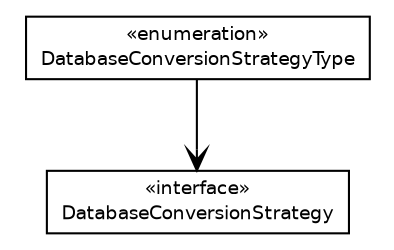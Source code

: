 #!/usr/local/bin/dot
#
# Class diagram 
# Generated by UMLGraph version R5_6 (http://www.umlgraph.org/)
#

digraph G {
	edge [fontname="Helvetica",fontsize=10,labelfontname="Helvetica",labelfontsize=10];
	node [fontname="Helvetica",fontsize=10,shape=plaintext];
	nodesep=0.25;
	ranksep=0.5;
	// net.ljcomputing.database.strategy.DatabaseConversionStrategy
	c134 [label=<<table title="net.ljcomputing.database.strategy.DatabaseConversionStrategy" border="0" cellborder="1" cellspacing="0" cellpadding="2" port="p" href="./DatabaseConversionStrategy.html">
		<tr><td><table border="0" cellspacing="0" cellpadding="1">
<tr><td align="center" balign="center"> &#171;interface&#187; </td></tr>
<tr><td align="center" balign="center"> DatabaseConversionStrategy </td></tr>
		</table></td></tr>
		</table>>, URL="./DatabaseConversionStrategy.html", fontname="Helvetica", fontcolor="black", fontsize=9.0];
	// net.ljcomputing.database.strategy.DatabaseConversionStrategyType
	c135 [label=<<table title="net.ljcomputing.database.strategy.DatabaseConversionStrategyType" border="0" cellborder="1" cellspacing="0" cellpadding="2" port="p" href="./DatabaseConversionStrategyType.html">
		<tr><td><table border="0" cellspacing="0" cellpadding="1">
<tr><td align="center" balign="center"> &#171;enumeration&#187; </td></tr>
<tr><td align="center" balign="center"> DatabaseConversionStrategyType </td></tr>
		</table></td></tr>
		</table>>, URL="./DatabaseConversionStrategyType.html", fontname="Helvetica", fontcolor="black", fontsize=9.0];
	// net.ljcomputing.database.strategy.DatabaseConversionStrategyType NAVASSOC net.ljcomputing.database.strategy.DatabaseConversionStrategy
	c135:p -> c134:p [taillabel="", label="", headlabel="", fontname="Helvetica", fontcolor="black", fontsize=10.0, color="black", arrowhead=open];
}


